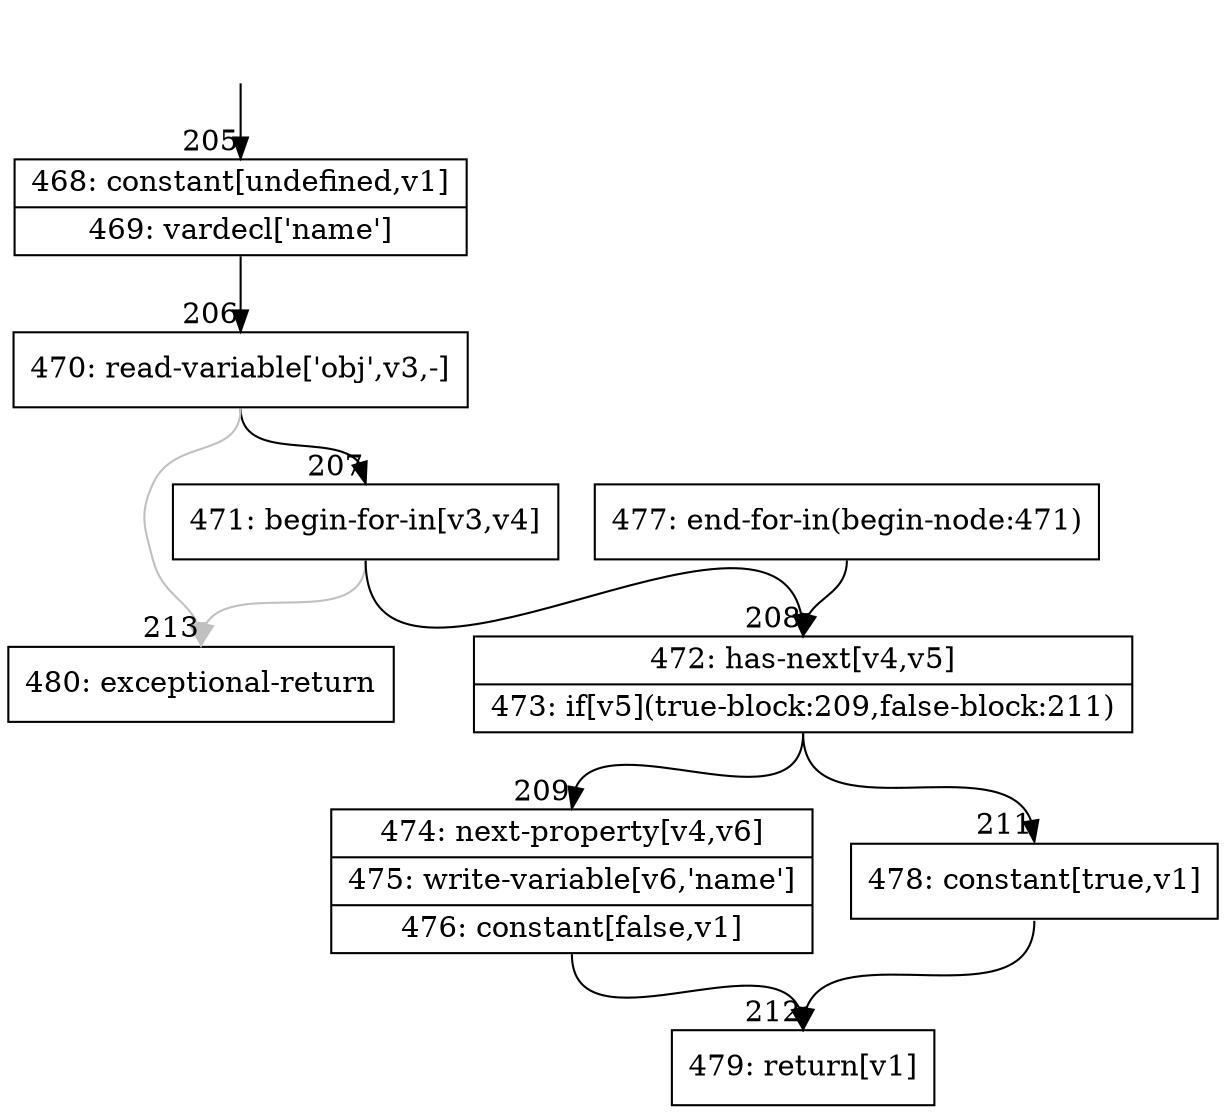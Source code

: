 digraph {
rankdir="TD"
BB_entry24[shape=none,label=""];
BB_entry24 -> BB205 [tailport=s, headport=n, headlabel="    205"]
BB205 [shape=record label="{468: constant[undefined,v1]|469: vardecl['name']}" ] 
BB205 -> BB206 [tailport=s, headport=n, headlabel="      206"]
BB206 [shape=record label="{470: read-variable['obj',v3,-]}" ] 
BB206 -> BB207 [tailport=s, headport=n, headlabel="      207"]
BB206 -> BB213 [tailport=s, headport=n, color=gray, headlabel="      213"]
BB207 [shape=record label="{471: begin-for-in[v3,v4]}" ] 
BB207 -> BB208 [tailport=s, headport=n, headlabel="      208"]
BB207 -> BB213 [tailport=s, headport=n, color=gray]
BB208 [shape=record label="{472: has-next[v4,v5]|473: if[v5](true-block:209,false-block:211)}" ] 
BB208 -> BB209 [tailport=s, headport=n, headlabel="      209"]
BB208 -> BB211 [tailport=s, headport=n, headlabel="      211"]
BB209 [shape=record label="{474: next-property[v4,v6]|475: write-variable[v6,'name']|476: constant[false,v1]}" ] 
BB209 -> BB212 [tailport=s, headport=n, headlabel="      212"]
BB210 [shape=record label="{477: end-for-in(begin-node:471)}" ] 
BB210 -> BB208 [tailport=s, headport=n]
BB211 [shape=record label="{478: constant[true,v1]}" ] 
BB211 -> BB212 [tailport=s, headport=n]
BB212 [shape=record label="{479: return[v1]}" ] 
BB213 [shape=record label="{480: exceptional-return}" ] 
}

